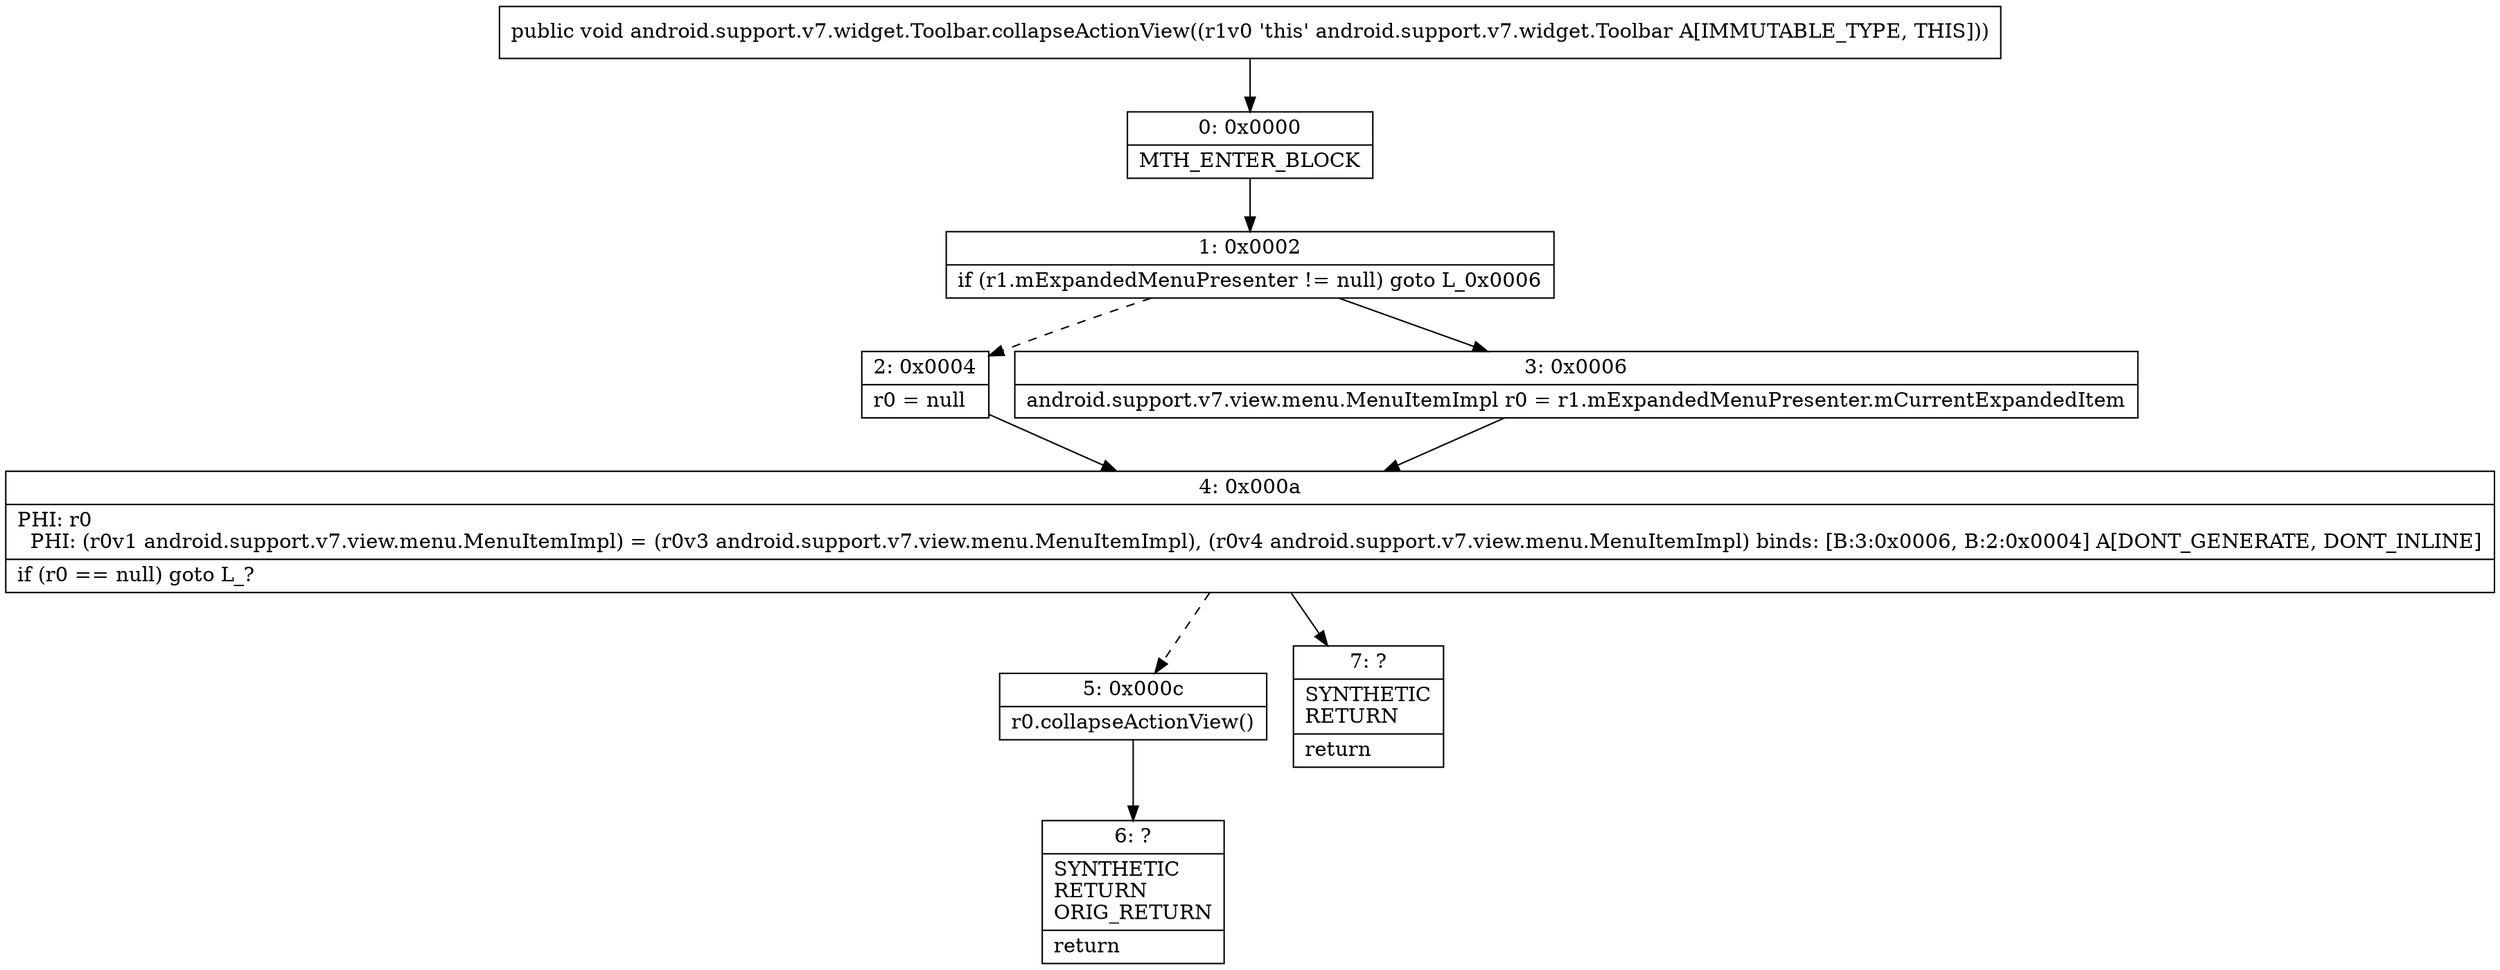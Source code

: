 digraph "CFG forandroid.support.v7.widget.Toolbar.collapseActionView()V" {
Node_0 [shape=record,label="{0\:\ 0x0000|MTH_ENTER_BLOCK\l}"];
Node_1 [shape=record,label="{1\:\ 0x0002|if (r1.mExpandedMenuPresenter != null) goto L_0x0006\l}"];
Node_2 [shape=record,label="{2\:\ 0x0004|r0 = null\l}"];
Node_3 [shape=record,label="{3\:\ 0x0006|android.support.v7.view.menu.MenuItemImpl r0 = r1.mExpandedMenuPresenter.mCurrentExpandedItem\l}"];
Node_4 [shape=record,label="{4\:\ 0x000a|PHI: r0 \l  PHI: (r0v1 android.support.v7.view.menu.MenuItemImpl) = (r0v3 android.support.v7.view.menu.MenuItemImpl), (r0v4 android.support.v7.view.menu.MenuItemImpl) binds: [B:3:0x0006, B:2:0x0004] A[DONT_GENERATE, DONT_INLINE]\l|if (r0 == null) goto L_?\l}"];
Node_5 [shape=record,label="{5\:\ 0x000c|r0.collapseActionView()\l}"];
Node_6 [shape=record,label="{6\:\ ?|SYNTHETIC\lRETURN\lORIG_RETURN\l|return\l}"];
Node_7 [shape=record,label="{7\:\ ?|SYNTHETIC\lRETURN\l|return\l}"];
MethodNode[shape=record,label="{public void android.support.v7.widget.Toolbar.collapseActionView((r1v0 'this' android.support.v7.widget.Toolbar A[IMMUTABLE_TYPE, THIS])) }"];
MethodNode -> Node_0;
Node_0 -> Node_1;
Node_1 -> Node_2[style=dashed];
Node_1 -> Node_3;
Node_2 -> Node_4;
Node_3 -> Node_4;
Node_4 -> Node_5[style=dashed];
Node_4 -> Node_7;
Node_5 -> Node_6;
}

